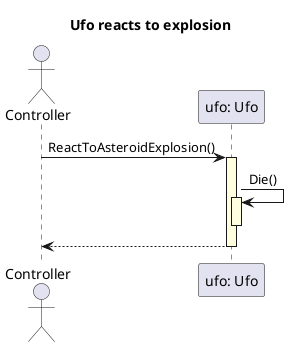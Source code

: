 @startuml

skinparam SequenceLifeLineBackgroundColor LightYellow

title "Ufo reacts to explosion"

actor Controller as C

participant "ufo: Ufo" as s

C -> s ++ : ReactToAsteroidExplosion() 
    s -> s ++ : Die()
    deactivate s
s --> C --

@enduml
